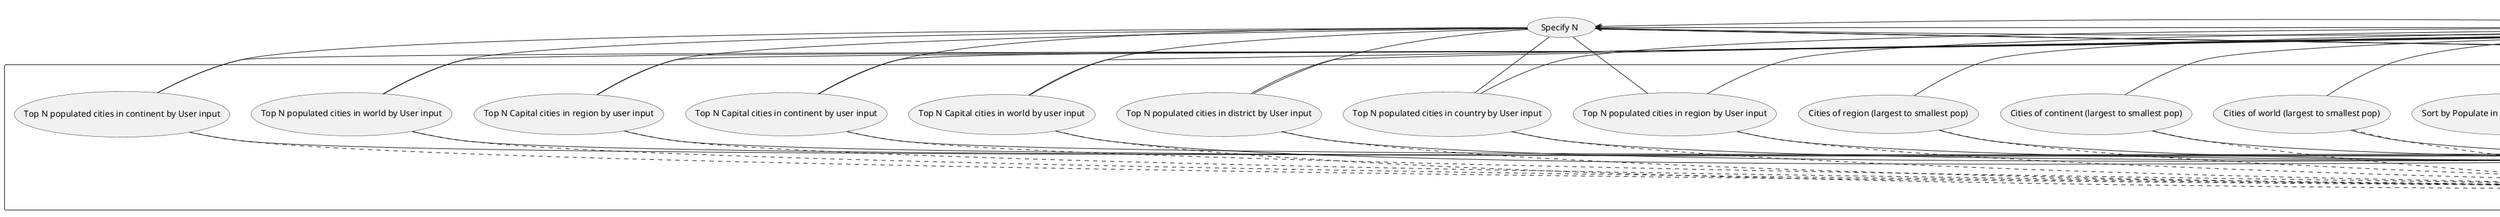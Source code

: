 @startuml
'https://plantuml.com/use-case-diagram
User as User
rectangle Database
usecase spec1 as "Specify Continent"
usecase spec2 as "Specify Region"
usecase spec3 as "Specify Country"
usecase spec4 as "Specify District"
usecase spec5 as "Specify City"
usecase UInput as "Specify N"



rectangle "User Interface"{
usecase UCa as "Print Population"


Usecase UC1 as "Sort by Population in country (Large to Small)"
User --> UC1
UC1 -- Database
UC1 ..> UCa

Usecase UC2 as "Sort by Population in country (Small to Large)"
User --> UC2
UC2 -- Database
UC2 ..> UCa

Usecase UC3 as "Sort by Populate in region (Large to Small)"
User --> UC3
UC3--Database
UC3 ..> UCa

Usecase UC4 as "Get top N in countries of world by User input"
User --> UC4
UC4 - UInput
UInput <- User
UC4 --Database

Usecase UC5 as "Get top N in countries of continent by User input"
User --> UC5
UC5 - UInput
UInput <- User
UC5 --Database

Usecase UC6 as "Get top N in countries of region by User input"
User --> UC6
UC6 - UInput
UInput <- User
UC6 --Database

Usecase UC7 as "Cities of world (largest to smallest pop)"
User -- UC7
UC7 -- Database
UC7 ..> UCa

Usecase UC8 as "Cities of continent (largest to smallest pop)"
User --UC8
UC8 --Database
UC8 ..> UCa

Usecase UC9 as "Cities of region (largest to smallest pop)"
User --UC9
UC9 --Database
UC9 ..> UCa

Usecase UC10 as "Cities of Country (largest to smallest pop)"
User --UC10
UC10 --Database
UC10 ..> UCa

Usecase UC11 as "Cities of District (largest to smallest pop)"
User --UC11
UC11 --Database
UC11 ..> UCa

Usecase UC12 as "Top N populated cities in world by User input"
User -- UC12
UC12 -- Database
UC12 ..> UCa
UC12 -UInput

Usecase UC13 as "Top N populated cities in continent by User input"
User -- UC13
UC13 -- Database
UC13 ..> UCa
UC13 -UInput

Usecase UC14 as "Top N populated cities in region by User input"
User -- UC14
UC14 -- Database
UC14 ..> UCa
UC14 -UInput

Usecase UC15 as "Top N populated cities in country by User input"
User -- UC15
UC15 -- Database
UC15 ..> UCa
UC15 -UInput

Usecase UC16 as "Top N populated cities in district by User input"
User -- UC16
UC16 -- Database
UC16 ..> UCa
UC16 - UInput

Usecase UC17 as "Capital cities in world (largest to smallest)"
User -- UC17
UC17--Database
UC17 ..> UCa

Usecase UC18 as "Capital cities in continent (largest to smallest)"
User -- UC18
UC18--Database
UC18 ..> UCa

Usecase UC19 as "Capital cities in region (largest to smallest)"
User -- UC19
UC19--Database
UC19 ..> UCa

Usecase UC20 as "Top N Capital cities in world by user input"
User --UC20
UC20 -- Database
UC20 ..> UCa
UC20 - UInput

Usecase UC21 as "Top N Capital cities in continent by user input"
User --UC21
UC21 -- Database
UC21 ..> UCa
UC21 - UInput

Usecase UC22 as "Top N Capital cities in region by user input"
User --UC22
UC22 -- Database
UC22 ..> UCa
UC22 - UInput

Usecase UC23 as "Population of urban and rural people in cities of continent"
User -- UC23
UC23 -- Database
UC23 ..> UCa

Usecase UC24 as "Population of urban and rural people in cities of region"
User -- UC24
UC24 -- Database
UC24 ..> UCa

Usecase UC25 as "Population of urban and rural people in cities of country"
User -- UC25
UC25 -- Database
UC25 ..> UCa

Usecase UC26 as "Population of World"
User -- UC26
UC26 -- Database
UC26 ..> UCa

Usecase UC27 as "Population of Continent"
User -- UC27
UC27 -- spec1
UC27 -- Database
UC27 ..> UCa

Usecase UC28 as "Population of Region"
User -- UC28
UC28 -- spec2
UC28 -- Database
UC28 ..> UCa

Usecase UC29 as "Population of Country"
User -- UC29
UC29 -- spec3
UC29 -- Database
UC29 ..> UCa

Usecase UC30 as "Population of District"
User -- UC30
UC30 -- spec4
UC30 -- Database
UC30 ..> UCa

Usecase UC31 as "Population of City"
User -- UC31
UC31 -- spec5
UC31 -- Database
UC31 ..> UCa
}
@enduml